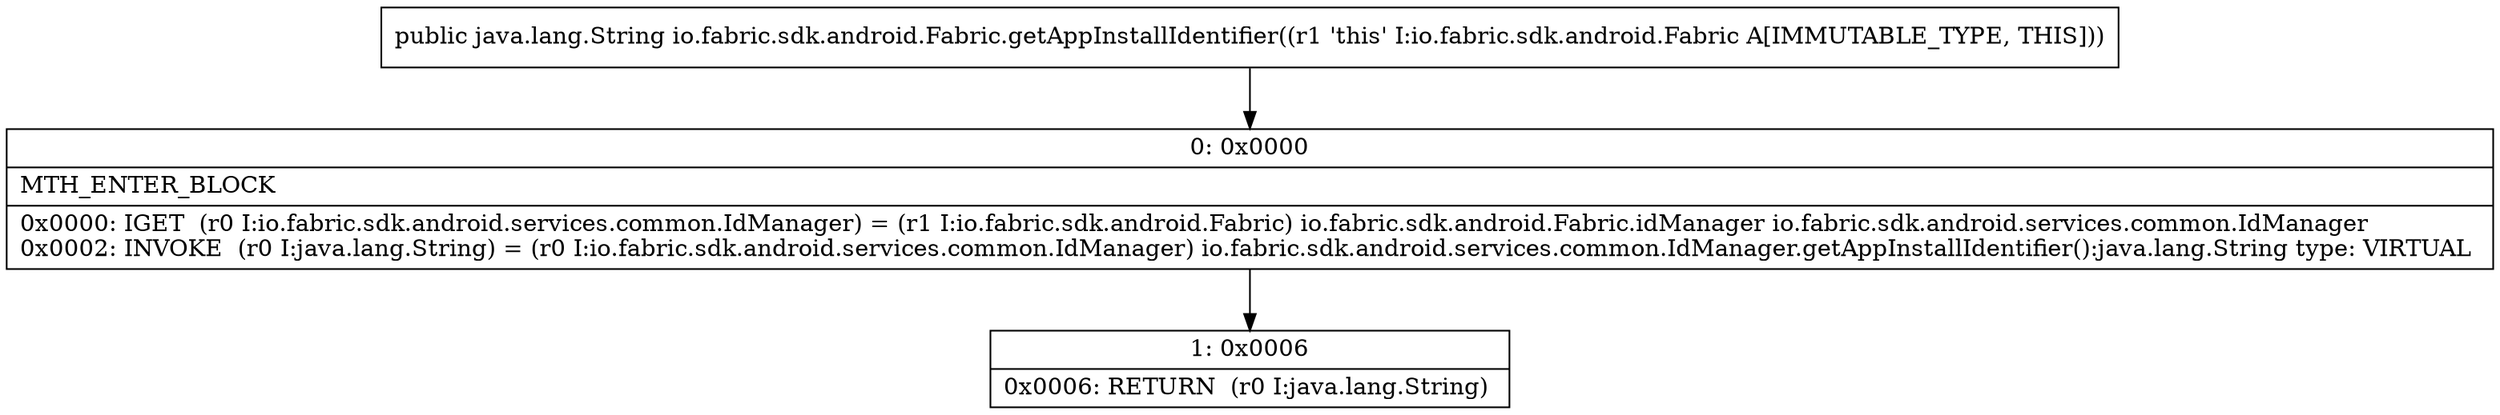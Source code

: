 digraph "CFG forio.fabric.sdk.android.Fabric.getAppInstallIdentifier()Ljava\/lang\/String;" {
Node_0 [shape=record,label="{0\:\ 0x0000|MTH_ENTER_BLOCK\l|0x0000: IGET  (r0 I:io.fabric.sdk.android.services.common.IdManager) = (r1 I:io.fabric.sdk.android.Fabric) io.fabric.sdk.android.Fabric.idManager io.fabric.sdk.android.services.common.IdManager \l0x0002: INVOKE  (r0 I:java.lang.String) = (r0 I:io.fabric.sdk.android.services.common.IdManager) io.fabric.sdk.android.services.common.IdManager.getAppInstallIdentifier():java.lang.String type: VIRTUAL \l}"];
Node_1 [shape=record,label="{1\:\ 0x0006|0x0006: RETURN  (r0 I:java.lang.String) \l}"];
MethodNode[shape=record,label="{public java.lang.String io.fabric.sdk.android.Fabric.getAppInstallIdentifier((r1 'this' I:io.fabric.sdk.android.Fabric A[IMMUTABLE_TYPE, THIS])) }"];
MethodNode -> Node_0;
Node_0 -> Node_1;
}

